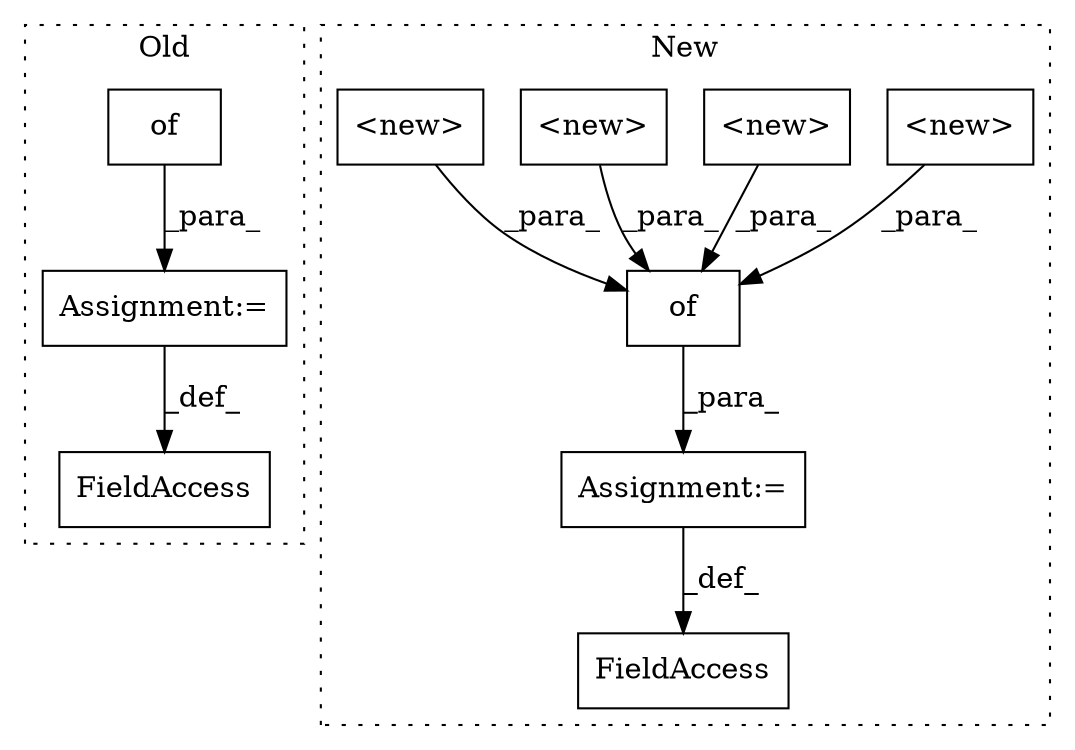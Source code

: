 digraph G {
subgraph cluster0 {
1 [label="of" a="32" s="1389" l="4" shape="box"];
5 [label="Assignment:=" a="7" s="1384" l="1" shape="box"];
9 [label="FieldAccess" a="22" s="1353" l="31" shape="box"];
label = "Old";
style="dotted";
}
subgraph cluster1 {
2 [label="<new>" a="14" s="1649" l="24" shape="box"];
3 [label="of" a="32" s="1459,1739" l="3,1" shape="box"];
4 [label="<new>" a="14" s="1692" l="29" shape="box"];
6 [label="Assignment:=" a="7" s="1454" l="1" shape="box"];
7 [label="<new>" a="14" s="1502" l="25" shape="box"];
8 [label="FieldAccess" a="22" s="1432" l="22" shape="box"];
10 [label="<new>" a="14" s="1607" l="23" shape="box"];
label = "New";
style="dotted";
}
1 -> 5 [label="_para_"];
2 -> 3 [label="_para_"];
3 -> 6 [label="_para_"];
4 -> 3 [label="_para_"];
5 -> 9 [label="_def_"];
6 -> 8 [label="_def_"];
7 -> 3 [label="_para_"];
10 -> 3 [label="_para_"];
}